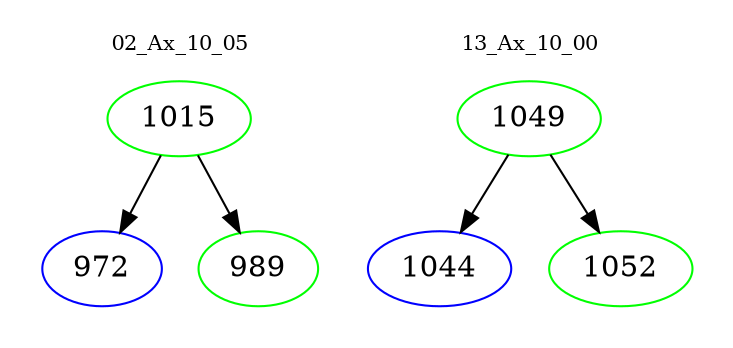 digraph{
subgraph cluster_0 {
color = white
label = "02_Ax_10_05";
fontsize=10;
T0_1015 [label="1015", color="green"]
T0_1015 -> T0_972 [color="black"]
T0_972 [label="972", color="blue"]
T0_1015 -> T0_989 [color="black"]
T0_989 [label="989", color="green"]
}
subgraph cluster_1 {
color = white
label = "13_Ax_10_00";
fontsize=10;
T1_1049 [label="1049", color="green"]
T1_1049 -> T1_1044 [color="black"]
T1_1044 [label="1044", color="blue"]
T1_1049 -> T1_1052 [color="black"]
T1_1052 [label="1052", color="green"]
}
}

